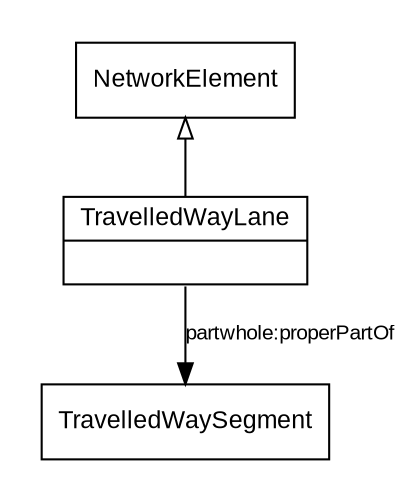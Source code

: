 // Diagram for TravelledWayLane
digraph {
	graph [overlap=false splines=true]
	node [fontname=Arial fontsize=12 shape=record]
	edge [fontname=Arial fontsize=10]
	subgraph cluster_main {
		rankdir=TB style=invis
		NetworkElement [label=NetworkElement]
		{
			rank=max
			TravelledWayLane [label="{TravelledWayLane|}"]
		}
		TravelledWayLane -> NetworkElement [arrowhead=onormal style=solid]
	}
	subgraph cluster_others {
		style=invis
		TravelledWaySegment [label=TravelledWaySegment]
	}
	TravelledWayLane:s -> TravelledWaySegment [label="partwhole:properPartOf"]
}
